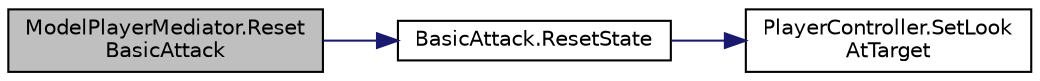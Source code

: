 digraph "ModelPlayerMediator.ResetBasicAttack"
{
 // INTERACTIVE_SVG=YES
 // LATEX_PDF_SIZE
  edge [fontname="Helvetica",fontsize="10",labelfontname="Helvetica",labelfontsize="10"];
  node [fontname="Helvetica",fontsize="10",shape=record];
  rankdir="LR";
  Node1 [label="ModelPlayerMediator.Reset\lBasicAttack",height=0.2,width=0.4,color="black", fillcolor="grey75", style="filled", fontcolor="black",tooltip=" "];
  Node1 -> Node2 [color="midnightblue",fontsize="10",style="solid",fontname="Helvetica"];
  Node2 [label="BasicAttack.ResetState",height=0.2,width=0.4,color="black", fillcolor="white", style="filled",URL="$class_basic_attack.html#a965a4cbb50653a0b2ed02e8bf1f88433",tooltip=" "];
  Node2 -> Node3 [color="midnightblue",fontsize="10",style="solid",fontname="Helvetica"];
  Node3 [label="PlayerController.SetLook\lAtTarget",height=0.2,width=0.4,color="black", fillcolor="white", style="filled",URL="$class_player_controller.html#a36323c07b7cd9e0ccab9c8016611827c",tooltip="The player will look at the position of this Transform."];
}
